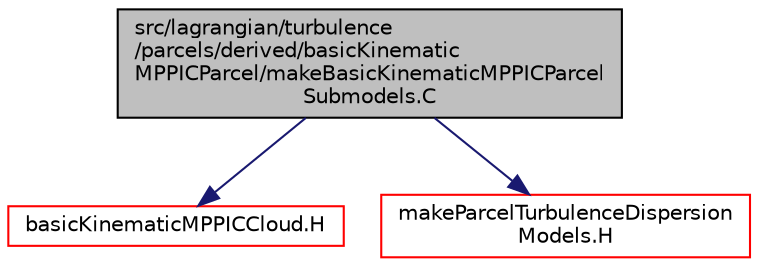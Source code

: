digraph "src/lagrangian/turbulence/parcels/derived/basicKinematicMPPICParcel/makeBasicKinematicMPPICParcelSubmodels.C"
{
  bgcolor="transparent";
  edge [fontname="Helvetica",fontsize="10",labelfontname="Helvetica",labelfontsize="10"];
  node [fontname="Helvetica",fontsize="10",shape=record];
  Node0 [label="src/lagrangian/turbulence\l/parcels/derived/basicKinematic\lMPPICParcel/makeBasicKinematicMPPICParcel\lSubmodels.C",height=0.2,width=0.4,color="black", fillcolor="grey75", style="filled", fontcolor="black"];
  Node0 -> Node1 [color="midnightblue",fontsize="10",style="solid",fontname="Helvetica"];
  Node1 [label="basicKinematicMPPICCloud.H",height=0.2,width=0.4,color="red",URL="$a05846.html"];
  Node0 -> Node436 [color="midnightblue",fontsize="10",style="solid",fontname="Helvetica"];
  Node436 [label="makeParcelTurbulenceDispersion\lModels.H",height=0.2,width=0.4,color="red",URL="$a07484.html"];
}
